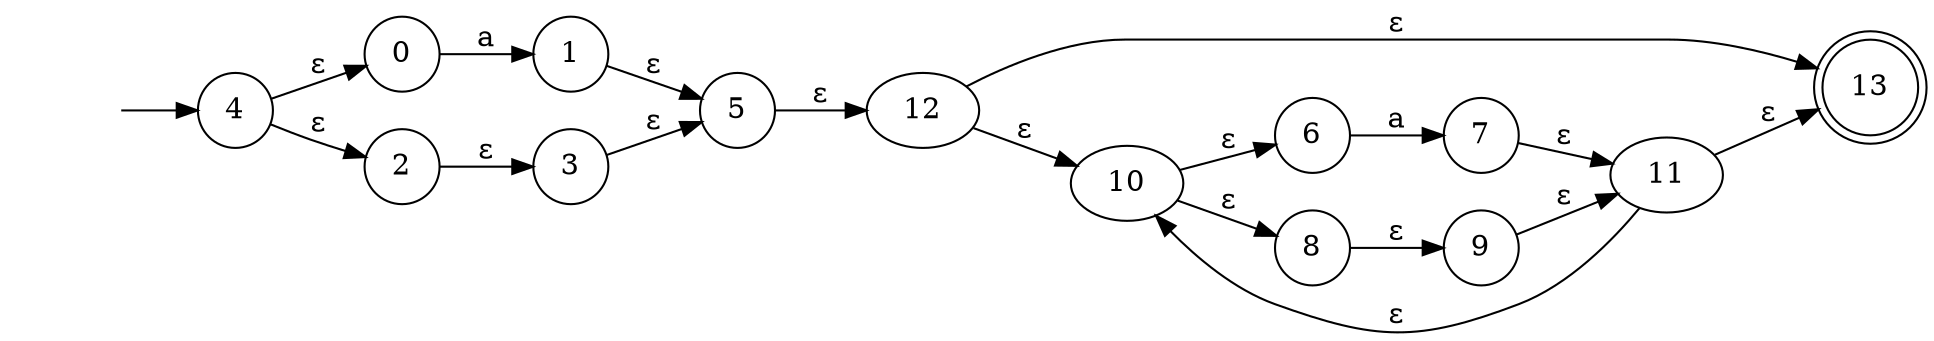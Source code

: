 digraph NFA {
	graph [rankdir=LR]
	"" [label="" shape=plaintext]
	13 [label=13 shape=doublecircle]
	0 [label=0 shape=circle]
	5 [label=5 shape=circle]
	7 [label=7 shape=circle]
	3 [label=3 shape=circle]
	4 [label=4 shape=circle]
	1 [label=1 shape=circle]
	2 [label=2 shape=circle]
	6 [label=6 shape=circle]
	8 [label=8 shape=circle]
	9 [label=9 shape=circle]
	"" -> 4 [label=""]
	5 -> 12 [label="ε"]
	4 -> 2 [label="ε"]
	4 -> 0 [label="ε"]
	1 -> 5 [label="ε"]
	3 -> 5 [label="ε"]
	0 -> 1 [label=a]
	2 -> 3 [label="ε"]
	12 -> 10 [label="ε"]
	12 -> 13 [label="ε"]
	11 -> 10 [label="ε"]
	11 -> 13 [label="ε"]
	10 -> 6 [label="ε"]
	10 -> 8 [label="ε"]
	7 -> 11 [label="ε"]
	9 -> 11 [label="ε"]
	6 -> 7 [label=a]
	8 -> 9 [label="ε"]
}
